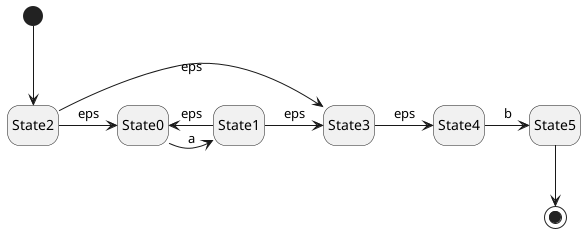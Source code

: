 @startuml test
hide empty description
[*] --> State2
' visiting state 2

State2 -> State3 : eps
State2 -> State0 : eps

' visiting state 3

State3 -> State4 : eps

' visiting state 4


State4 -> State5 : b
' visiting state 5


' visiting state 0


State0 -> State1 : a
' visiting state 1

State1 -> State3 : eps
State1 -> State0 : eps

' visiting state 3
' visiting state 0
State5 --> [*]
@enduml